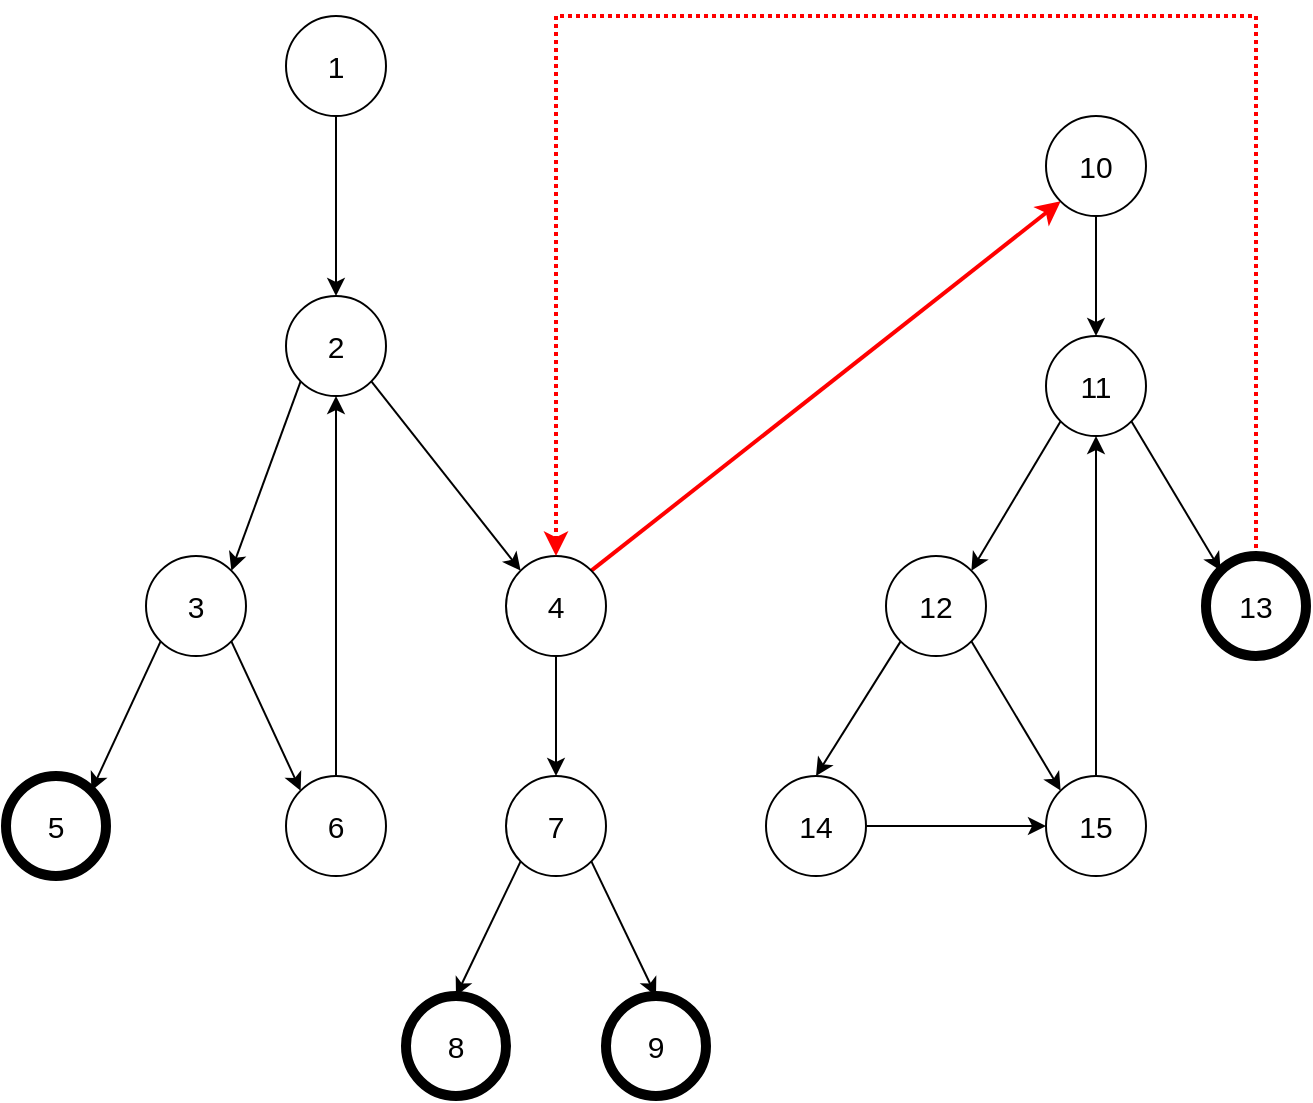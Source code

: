 <mxfile version="24.2.5" type="github">
  <diagram name="Page-1" id="D3VAJ1gMNvXtuMVixLOo">
    <mxGraphModel dx="1050" dy="618" grid="1" gridSize="10" guides="1" tooltips="1" connect="1" arrows="1" fold="1" page="1" pageScale="1" pageWidth="850" pageHeight="1100" math="0" shadow="0">
      <root>
        <mxCell id="0" />
        <mxCell id="1" parent="0" />
        <mxCell id="Z1iyhwf6vD_66FzoH7Ow-2" value="&lt;font style=&quot;font-size: 15px;&quot;&gt;2&lt;/font&gt;" style="ellipse;whiteSpace=wrap;html=1;aspect=fixed;" vertex="1" parent="1">
          <mxGeometry x="220" y="250" width="50" height="50" as="geometry" />
        </mxCell>
        <mxCell id="Z1iyhwf6vD_66FzoH7Ow-3" value="" style="endArrow=classic;html=1;rounded=0;exitX=0.5;exitY=1;exitDx=0;exitDy=0;entryX=0.5;entryY=0;entryDx=0;entryDy=0;" edge="1" parent="1" source="Z1iyhwf6vD_66FzoH7Ow-4" target="Z1iyhwf6vD_66FzoH7Ow-2">
          <mxGeometry width="50" height="50" relative="1" as="geometry">
            <mxPoint x="245" y="160" as="sourcePoint" />
            <mxPoint x="100" y="200" as="targetPoint" />
          </mxGeometry>
        </mxCell>
        <mxCell id="Z1iyhwf6vD_66FzoH7Ow-4" value="&lt;font style=&quot;font-size: 15px;&quot;&gt;1&lt;/font&gt;" style="ellipse;whiteSpace=wrap;html=1;aspect=fixed;" vertex="1" parent="1">
          <mxGeometry x="220" y="110" width="50" height="50" as="geometry" />
        </mxCell>
        <mxCell id="Z1iyhwf6vD_66FzoH7Ow-5" value="&lt;font style=&quot;font-size: 15px;&quot;&gt;3&lt;/font&gt;" style="ellipse;whiteSpace=wrap;html=1;aspect=fixed;" vertex="1" parent="1">
          <mxGeometry x="150" y="380" width="50" height="50" as="geometry" />
        </mxCell>
        <mxCell id="Z1iyhwf6vD_66FzoH7Ow-6" value="&lt;font style=&quot;font-size: 15px;&quot;&gt;6&lt;/font&gt;" style="ellipse;whiteSpace=wrap;html=1;aspect=fixed;" vertex="1" parent="1">
          <mxGeometry x="220" y="490" width="50" height="50" as="geometry" />
        </mxCell>
        <mxCell id="Z1iyhwf6vD_66FzoH7Ow-7" value="&lt;font style=&quot;font-size: 15px;&quot;&gt;5&lt;/font&gt;" style="ellipse;whiteSpace=wrap;html=1;aspect=fixed;strokeWidth=5;" vertex="1" parent="1">
          <mxGeometry x="80" y="490" width="50" height="50" as="geometry" />
        </mxCell>
        <mxCell id="Z1iyhwf6vD_66FzoH7Ow-8" value="" style="endArrow=classic;html=1;rounded=0;exitX=0;exitY=1;exitDx=0;exitDy=0;entryX=1;entryY=0;entryDx=0;entryDy=0;" edge="1" parent="1" source="Z1iyhwf6vD_66FzoH7Ow-2" target="Z1iyhwf6vD_66FzoH7Ow-5">
          <mxGeometry width="50" height="50" relative="1" as="geometry">
            <mxPoint x="244.5" y="290" as="sourcePoint" />
            <mxPoint x="244.5" y="410" as="targetPoint" />
          </mxGeometry>
        </mxCell>
        <mxCell id="Z1iyhwf6vD_66FzoH7Ow-9" value="" style="endArrow=classic;html=1;rounded=0;exitX=0;exitY=1;exitDx=0;exitDy=0;entryX=1;entryY=0;entryDx=0;entryDy=0;" edge="1" parent="1" source="Z1iyhwf6vD_66FzoH7Ow-5" target="Z1iyhwf6vD_66FzoH7Ow-7">
          <mxGeometry width="50" height="50" relative="1" as="geometry">
            <mxPoint x="130" y="455" as="sourcePoint" />
            <mxPoint x="130" y="575" as="targetPoint" />
          </mxGeometry>
        </mxCell>
        <mxCell id="Z1iyhwf6vD_66FzoH7Ow-10" value="" style="endArrow=classic;html=1;rounded=0;exitX=0.5;exitY=0;exitDx=0;exitDy=0;entryX=0.5;entryY=1;entryDx=0;entryDy=0;" edge="1" parent="1" source="Z1iyhwf6vD_66FzoH7Ow-6" target="Z1iyhwf6vD_66FzoH7Ow-2">
          <mxGeometry width="50" height="50" relative="1" as="geometry">
            <mxPoint x="275" y="160" as="sourcePoint" />
            <mxPoint x="275" y="280" as="targetPoint" />
          </mxGeometry>
        </mxCell>
        <mxCell id="Z1iyhwf6vD_66FzoH7Ow-11" value="" style="endArrow=classic;html=1;rounded=0;exitX=1;exitY=1;exitDx=0;exitDy=0;entryX=0;entryY=0;entryDx=0;entryDy=0;" edge="1" parent="1" source="Z1iyhwf6vD_66FzoH7Ow-5" target="Z1iyhwf6vD_66FzoH7Ow-6">
          <mxGeometry width="50" height="50" relative="1" as="geometry">
            <mxPoint x="285" y="170" as="sourcePoint" />
            <mxPoint x="285" y="290" as="targetPoint" />
          </mxGeometry>
        </mxCell>
        <mxCell id="Z1iyhwf6vD_66FzoH7Ow-13" value="&lt;font style=&quot;font-size: 15px;&quot;&gt;7&lt;/font&gt;" style="ellipse;whiteSpace=wrap;html=1;aspect=fixed;" vertex="1" parent="1">
          <mxGeometry x="330" y="490" width="50" height="50" as="geometry" />
        </mxCell>
        <mxCell id="Z1iyhwf6vD_66FzoH7Ow-14" value="&lt;font style=&quot;font-size: 15px;&quot;&gt;9&lt;/font&gt;" style="ellipse;whiteSpace=wrap;html=1;aspect=fixed;strokeWidth=5;" vertex="1" parent="1">
          <mxGeometry x="380" y="600" width="50" height="50" as="geometry" />
        </mxCell>
        <mxCell id="Z1iyhwf6vD_66FzoH7Ow-15" value="&lt;font style=&quot;font-size: 15px;&quot;&gt;8&lt;/font&gt;" style="ellipse;whiteSpace=wrap;html=1;aspect=fixed;strokeWidth=5;" vertex="1" parent="1">
          <mxGeometry x="280" y="600" width="50" height="50" as="geometry" />
        </mxCell>
        <mxCell id="Z1iyhwf6vD_66FzoH7Ow-38" style="rounded=0;orthogonalLoop=1;jettySize=auto;html=1;exitX=1;exitY=0;exitDx=0;exitDy=0;entryX=0;entryY=1;entryDx=0;entryDy=0;strokeWidth=2;strokeColor=#FF0000;" edge="1" parent="1" source="Z1iyhwf6vD_66FzoH7Ow-16" target="Z1iyhwf6vD_66FzoH7Ow-24">
          <mxGeometry relative="1" as="geometry" />
        </mxCell>
        <mxCell id="Z1iyhwf6vD_66FzoH7Ow-16" value="&lt;font style=&quot;font-size: 15px;&quot;&gt;4&lt;/font&gt;" style="ellipse;whiteSpace=wrap;html=1;aspect=fixed;" vertex="1" parent="1">
          <mxGeometry x="330" y="380" width="50" height="50" as="geometry" />
        </mxCell>
        <mxCell id="Z1iyhwf6vD_66FzoH7Ow-17" value="" style="endArrow=classic;html=1;rounded=0;exitX=0.5;exitY=1;exitDx=0;exitDy=0;entryX=0.5;entryY=0;entryDx=0;entryDy=0;" edge="1" parent="1" source="Z1iyhwf6vD_66FzoH7Ow-16" target="Z1iyhwf6vD_66FzoH7Ow-13">
          <mxGeometry width="50" height="50" relative="1" as="geometry">
            <mxPoint x="255" y="140" as="sourcePoint" />
            <mxPoint x="255" y="260" as="targetPoint" />
          </mxGeometry>
        </mxCell>
        <mxCell id="Z1iyhwf6vD_66FzoH7Ow-18" value="" style="endArrow=classic;html=1;rounded=0;exitX=0;exitY=1;exitDx=0;exitDy=0;entryX=0.5;entryY=0;entryDx=0;entryDy=0;" edge="1" parent="1" source="Z1iyhwf6vD_66FzoH7Ow-13" target="Z1iyhwf6vD_66FzoH7Ow-15">
          <mxGeometry width="50" height="50" relative="1" as="geometry">
            <mxPoint x="265" y="150" as="sourcePoint" />
            <mxPoint x="265" y="270" as="targetPoint" />
          </mxGeometry>
        </mxCell>
        <mxCell id="Z1iyhwf6vD_66FzoH7Ow-19" value="" style="endArrow=classic;html=1;rounded=0;exitX=1;exitY=1;exitDx=0;exitDy=0;entryX=0.5;entryY=0;entryDx=0;entryDy=0;" edge="1" parent="1" source="Z1iyhwf6vD_66FzoH7Ow-13" target="Z1iyhwf6vD_66FzoH7Ow-14">
          <mxGeometry width="50" height="50" relative="1" as="geometry">
            <mxPoint x="275" y="160" as="sourcePoint" />
            <mxPoint x="275" y="280" as="targetPoint" />
          </mxGeometry>
        </mxCell>
        <mxCell id="Z1iyhwf6vD_66FzoH7Ow-20" value="" style="endArrow=classic;html=1;rounded=0;exitX=1;exitY=1;exitDx=0;exitDy=0;entryX=0;entryY=0;entryDx=0;entryDy=0;" edge="1" parent="1" source="Z1iyhwf6vD_66FzoH7Ow-2" target="Z1iyhwf6vD_66FzoH7Ow-16">
          <mxGeometry width="50" height="50" relative="1" as="geometry">
            <mxPoint x="285" y="170" as="sourcePoint" />
            <mxPoint x="285" y="290" as="targetPoint" />
          </mxGeometry>
        </mxCell>
        <mxCell id="Z1iyhwf6vD_66FzoH7Ow-21" value="&lt;font style=&quot;font-size: 15px;&quot;&gt;11&lt;/font&gt;" style="ellipse;whiteSpace=wrap;html=1;aspect=fixed;" vertex="1" parent="1">
          <mxGeometry x="600" y="270" width="50" height="50" as="geometry" />
        </mxCell>
        <mxCell id="Z1iyhwf6vD_66FzoH7Ow-37" style="edgeStyle=orthogonalEdgeStyle;rounded=0;orthogonalLoop=1;jettySize=auto;html=1;entryX=0.5;entryY=0;entryDx=0;entryDy=0;dashed=1;dashPattern=1 1;strokeColor=#FF0000;strokeWidth=2;exitX=0.5;exitY=0;exitDx=0;exitDy=0;" edge="1" parent="1" source="Z1iyhwf6vD_66FzoH7Ow-22" target="Z1iyhwf6vD_66FzoH7Ow-16">
          <mxGeometry relative="1" as="geometry">
            <Array as="points">
              <mxPoint x="705" y="110" />
              <mxPoint x="355" y="110" />
            </Array>
          </mxGeometry>
        </mxCell>
        <mxCell id="Z1iyhwf6vD_66FzoH7Ow-22" value="&lt;font style=&quot;font-size: 15px;&quot;&gt;13&lt;/font&gt;" style="ellipse;whiteSpace=wrap;html=1;aspect=fixed;strokeWidth=5;" vertex="1" parent="1">
          <mxGeometry x="680" y="380" width="50" height="50" as="geometry" />
        </mxCell>
        <mxCell id="Z1iyhwf6vD_66FzoH7Ow-23" value="&lt;font style=&quot;font-size: 15px;&quot;&gt;12&lt;/font&gt;" style="ellipse;whiteSpace=wrap;html=1;aspect=fixed;" vertex="1" parent="1">
          <mxGeometry x="520" y="380" width="50" height="50" as="geometry" />
        </mxCell>
        <mxCell id="Z1iyhwf6vD_66FzoH7Ow-24" value="&lt;font style=&quot;font-size: 15px;&quot;&gt;10&lt;/font&gt;" style="ellipse;whiteSpace=wrap;html=1;aspect=fixed;" vertex="1" parent="1">
          <mxGeometry x="600" y="160" width="50" height="50" as="geometry" />
        </mxCell>
        <mxCell id="Z1iyhwf6vD_66FzoH7Ow-25" value="" style="endArrow=classic;html=1;rounded=0;exitX=0.5;exitY=1;exitDx=0;exitDy=0;entryX=0.5;entryY=0;entryDx=0;entryDy=0;" edge="1" parent="1" source="Z1iyhwf6vD_66FzoH7Ow-24" target="Z1iyhwf6vD_66FzoH7Ow-21">
          <mxGeometry width="50" height="50" relative="1" as="geometry">
            <mxPoint x="575" y="-50" as="sourcePoint" />
            <mxPoint x="575" y="70" as="targetPoint" />
          </mxGeometry>
        </mxCell>
        <mxCell id="Z1iyhwf6vD_66FzoH7Ow-26" value="" style="endArrow=classic;html=1;rounded=0;exitX=0;exitY=1;exitDx=0;exitDy=0;entryX=1;entryY=0;entryDx=0;entryDy=0;" edge="1" parent="1" source="Z1iyhwf6vD_66FzoH7Ow-21" target="Z1iyhwf6vD_66FzoH7Ow-23">
          <mxGeometry width="50" height="50" relative="1" as="geometry">
            <mxPoint x="585" y="-40" as="sourcePoint" />
            <mxPoint x="585" y="80" as="targetPoint" />
          </mxGeometry>
        </mxCell>
        <mxCell id="Z1iyhwf6vD_66FzoH7Ow-27" value="" style="endArrow=classic;html=1;rounded=0;exitX=1;exitY=1;exitDx=0;exitDy=0;entryX=0;entryY=0;entryDx=0;entryDy=0;" edge="1" parent="1" source="Z1iyhwf6vD_66FzoH7Ow-21" target="Z1iyhwf6vD_66FzoH7Ow-22">
          <mxGeometry width="50" height="50" relative="1" as="geometry">
            <mxPoint x="595" y="-30" as="sourcePoint" />
            <mxPoint x="595" y="90" as="targetPoint" />
          </mxGeometry>
        </mxCell>
        <mxCell id="Z1iyhwf6vD_66FzoH7Ow-39" style="edgeStyle=orthogonalEdgeStyle;rounded=0;orthogonalLoop=1;jettySize=auto;html=1;exitX=1;exitY=0.5;exitDx=0;exitDy=0;entryX=0;entryY=0.5;entryDx=0;entryDy=0;" edge="1" parent="1" source="Z1iyhwf6vD_66FzoH7Ow-28" target="Z1iyhwf6vD_66FzoH7Ow-29">
          <mxGeometry relative="1" as="geometry" />
        </mxCell>
        <mxCell id="Z1iyhwf6vD_66FzoH7Ow-28" value="&lt;font style=&quot;font-size: 15px;&quot;&gt;14&lt;/font&gt;" style="ellipse;whiteSpace=wrap;html=1;aspect=fixed;" vertex="1" parent="1">
          <mxGeometry x="460" y="490" width="50" height="50" as="geometry" />
        </mxCell>
        <mxCell id="Z1iyhwf6vD_66FzoH7Ow-29" value="&lt;font style=&quot;font-size: 15px;&quot;&gt;15&lt;/font&gt;" style="ellipse;whiteSpace=wrap;html=1;aspect=fixed;" vertex="1" parent="1">
          <mxGeometry x="600" y="490" width="50" height="50" as="geometry" />
        </mxCell>
        <mxCell id="Z1iyhwf6vD_66FzoH7Ow-30" value="" style="endArrow=classic;html=1;rounded=0;entryX=0.5;entryY=0;entryDx=0;entryDy=0;exitX=0;exitY=1;exitDx=0;exitDy=0;" edge="1" parent="1" source="Z1iyhwf6vD_66FzoH7Ow-23" target="Z1iyhwf6vD_66FzoH7Ow-28">
          <mxGeometry width="50" height="50" relative="1" as="geometry">
            <mxPoint x="620" y="470" as="sourcePoint" />
            <mxPoint x="655" y="420" as="targetPoint" />
          </mxGeometry>
        </mxCell>
        <mxCell id="Z1iyhwf6vD_66FzoH7Ow-31" value="" style="endArrow=classic;html=1;rounded=0;exitX=1;exitY=1;exitDx=0;exitDy=0;entryX=0;entryY=0;entryDx=0;entryDy=0;" edge="1" parent="1" source="Z1iyhwf6vD_66FzoH7Ow-23" target="Z1iyhwf6vD_66FzoH7Ow-29">
          <mxGeometry width="50" height="50" relative="1" as="geometry">
            <mxPoint x="707" y="363" as="sourcePoint" />
            <mxPoint x="665" y="430" as="targetPoint" />
          </mxGeometry>
        </mxCell>
        <mxCell id="Z1iyhwf6vD_66FzoH7Ow-32" value="" style="endArrow=classic;html=1;rounded=0;exitX=0.5;exitY=0;exitDx=0;exitDy=0;entryX=0.5;entryY=1;entryDx=0;entryDy=0;" edge="1" parent="1" source="Z1iyhwf6vD_66FzoH7Ow-29" target="Z1iyhwf6vD_66FzoH7Ow-21">
          <mxGeometry width="50" height="50" relative="1" as="geometry">
            <mxPoint x="673" y="463" as="sourcePoint" />
            <mxPoint x="697" y="537" as="targetPoint" />
          </mxGeometry>
        </mxCell>
      </root>
    </mxGraphModel>
  </diagram>
</mxfile>
